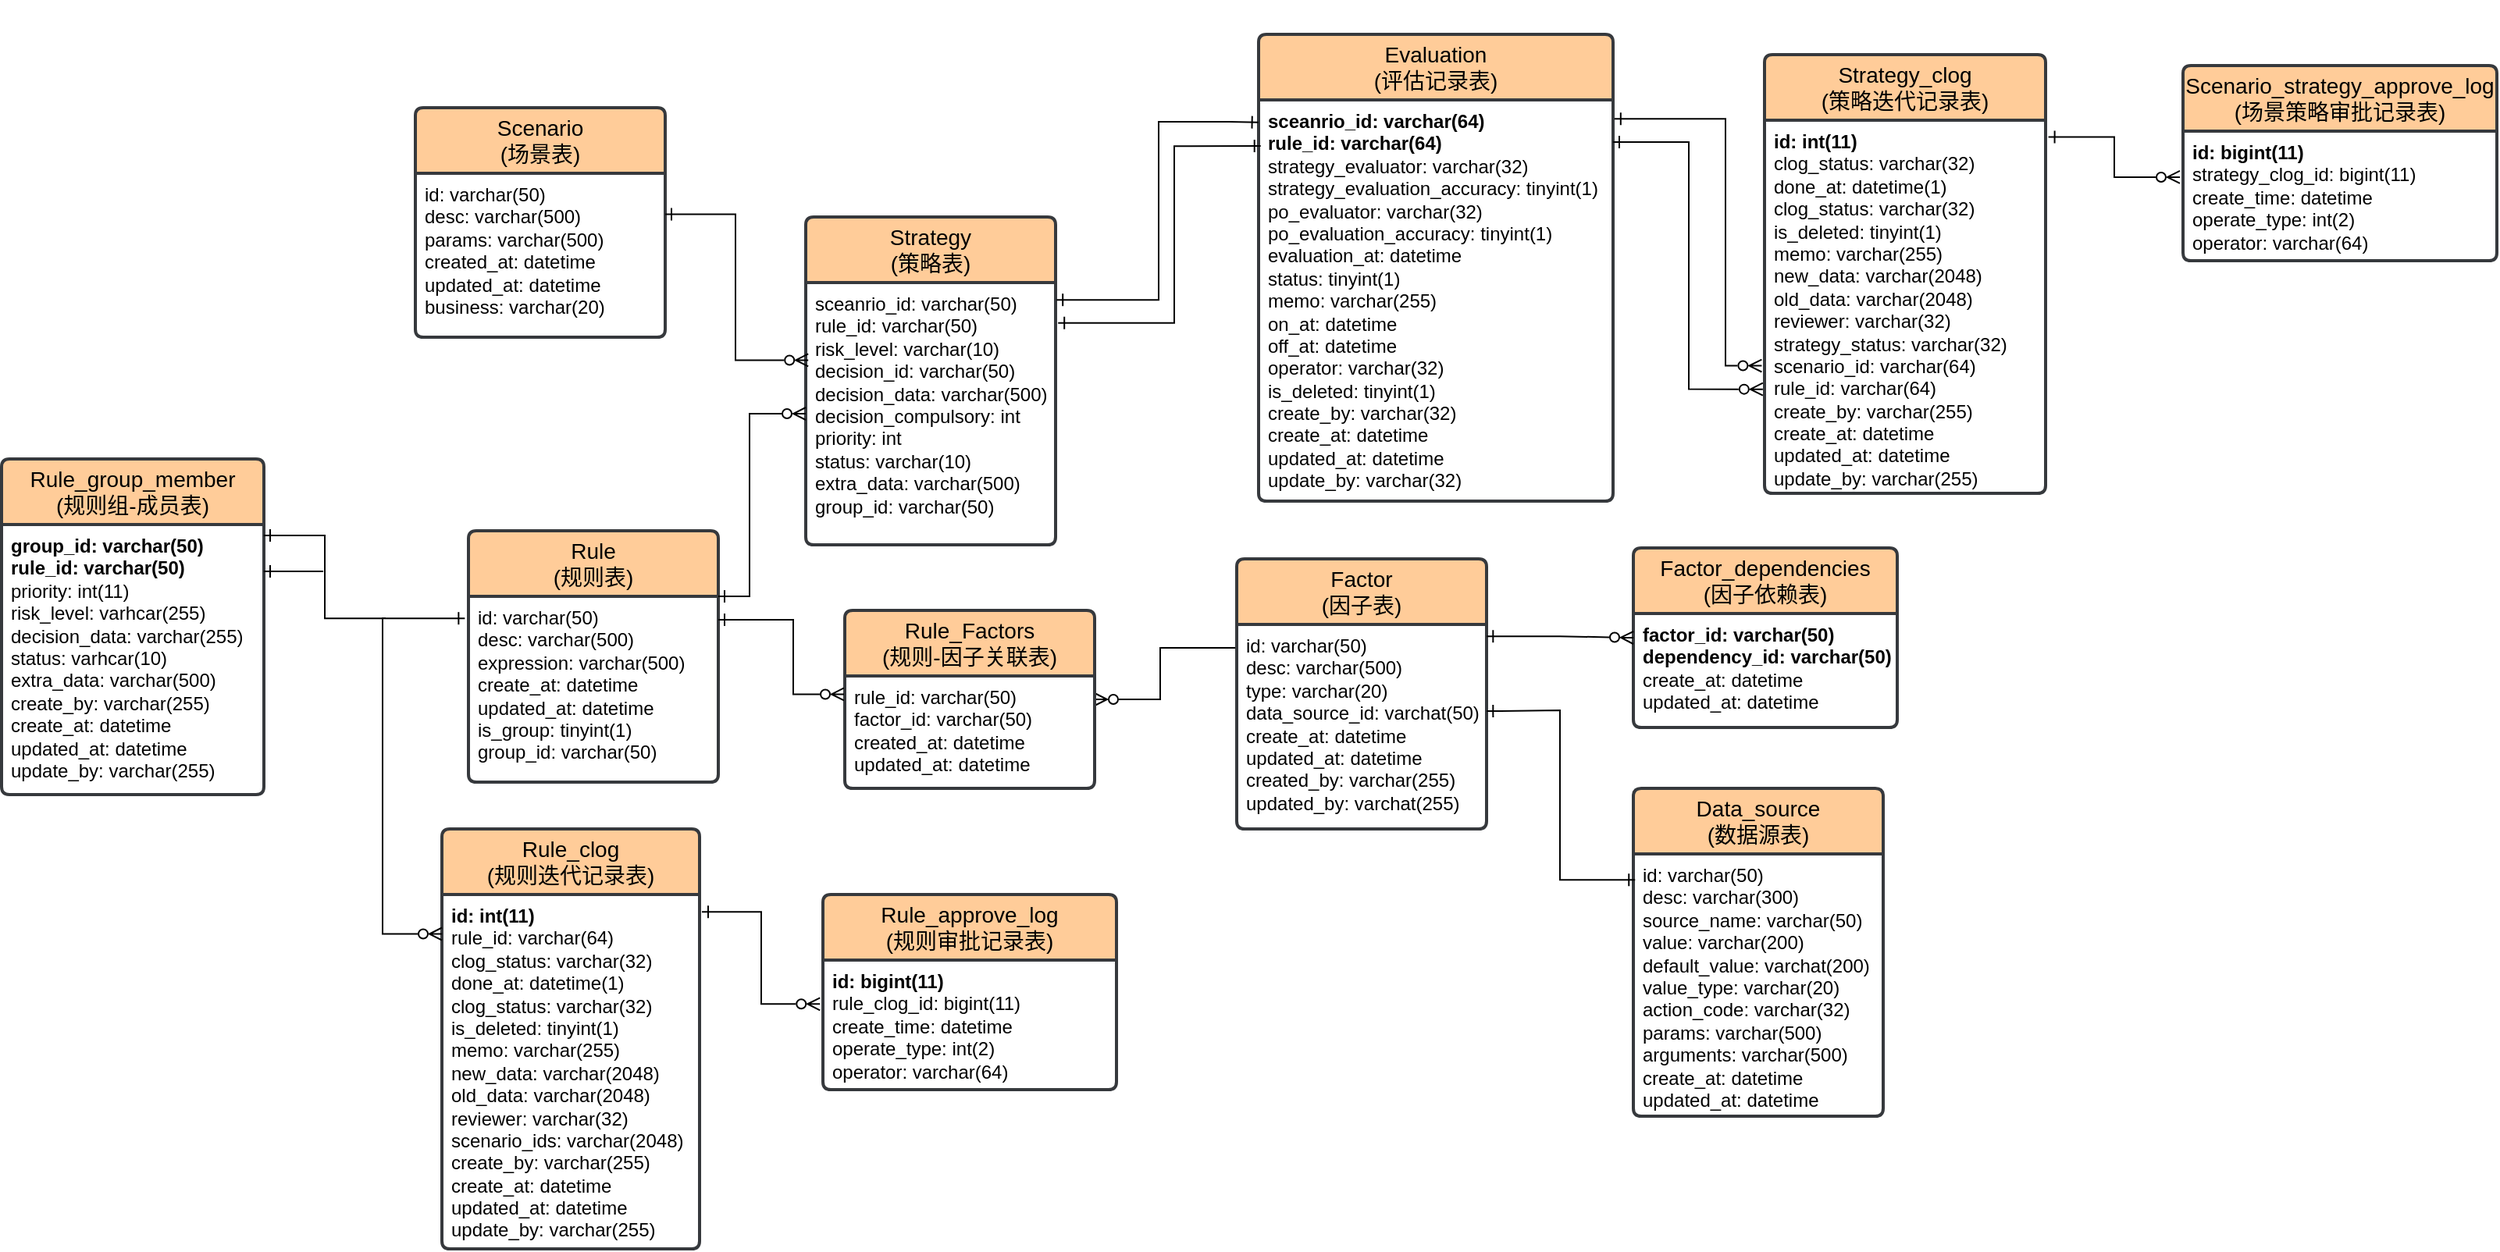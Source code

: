 <mxfile version="21.5.2" type="github">
  <diagram name="第 1 页" id="a18DruDm0TRNhdCPV3xA">
    <mxGraphModel dx="3403" dy="6515" grid="0" gridSize="10" guides="1" tooltips="1" connect="1" arrows="1" fold="1" page="0" pageScale="1" pageWidth="1400" pageHeight="850" background="#ffffff" math="0" shadow="0">
      <root>
        <mxCell id="0" />
        <mxCell id="1" parent="0" />
        <mxCell id="AUQyKbj-w9_trJPsVVmh-1" value="Rule&lt;br&gt;(规则表)" style="swimlane;childLayout=stackLayout;horizontal=1;startSize=42;horizontalStack=0;rounded=1;fontSize=14;fontStyle=0;strokeWidth=2;resizeParent=0;resizeLast=1;shadow=0;dashed=0;align=center;arcSize=4;whiteSpace=wrap;html=1;fillColor=#ffcc99;strokeColor=#36393d;" vertex="1" parent="1">
          <mxGeometry x="-174" y="-4130" width="160" height="161" as="geometry">
            <mxRectangle x="42" y="189" width="64" height="42" as="alternateBounds" />
          </mxGeometry>
        </mxCell>
        <mxCell id="AUQyKbj-w9_trJPsVVmh-2" value="id: varchar(50)&lt;br&gt;desc: varchar(500)&lt;br&gt;expression: varchar(500)&lt;br&gt;create_at: datetime&lt;br&gt;updated_at: datetime&lt;br&gt;is_group: tinyint(1)&lt;br&gt;group_id: varchar(50)" style="align=left;strokeColor=none;fillColor=none;spacingLeft=4;fontSize=12;verticalAlign=top;resizable=0;rotatable=0;part=1;html=1;" vertex="1" parent="AUQyKbj-w9_trJPsVVmh-1">
          <mxGeometry y="42" width="160" height="119" as="geometry" />
        </mxCell>
        <mxCell id="AUQyKbj-w9_trJPsVVmh-3" style="edgeStyle=orthogonalEdgeStyle;rounded=0;orthogonalLoop=1;jettySize=auto;html=1;exitX=0.5;exitY=1;exitDx=0;exitDy=0;" edge="1" parent="AUQyKbj-w9_trJPsVVmh-1" source="AUQyKbj-w9_trJPsVVmh-2" target="AUQyKbj-w9_trJPsVVmh-2">
          <mxGeometry relative="1" as="geometry" />
        </mxCell>
        <mxCell id="AUQyKbj-w9_trJPsVVmh-4" value="Scenario&lt;br&gt;(场景表)" style="swimlane;childLayout=stackLayout;horizontal=1;startSize=42;horizontalStack=0;rounded=1;fontSize=14;fontStyle=0;strokeWidth=2;resizeParent=0;resizeLast=1;shadow=0;dashed=0;align=center;arcSize=4;whiteSpace=wrap;html=1;fillColor=#ffcc99;strokeColor=#36393d;" vertex="1" parent="1">
          <mxGeometry x="-208" y="-4401" width="160" height="147" as="geometry" />
        </mxCell>
        <mxCell id="AUQyKbj-w9_trJPsVVmh-5" value="id: varchar(50)&lt;br&gt;desc: varchar(500)&lt;br&gt;params: varchar(500)&lt;br&gt;created_at: datetime&lt;br&gt;updated_at: datetime&lt;br&gt;business: varchar(20)" style="align=left;strokeColor=none;fillColor=none;spacingLeft=4;fontSize=12;verticalAlign=top;resizable=0;rotatable=0;part=1;html=1;" vertex="1" parent="AUQyKbj-w9_trJPsVVmh-4">
          <mxGeometry y="42" width="160" height="105" as="geometry" />
        </mxCell>
        <mxCell id="AUQyKbj-w9_trJPsVVmh-6" style="edgeStyle=orthogonalEdgeStyle;rounded=0;orthogonalLoop=1;jettySize=auto;html=1;exitX=0.5;exitY=1;exitDx=0;exitDy=0;" edge="1" parent="AUQyKbj-w9_trJPsVVmh-4" source="AUQyKbj-w9_trJPsVVmh-5" target="AUQyKbj-w9_trJPsVVmh-5">
          <mxGeometry relative="1" as="geometry" />
        </mxCell>
        <mxCell id="AUQyKbj-w9_trJPsVVmh-7" value="Factor&lt;br&gt;(因子表)" style="swimlane;childLayout=stackLayout;horizontal=1;startSize=42;horizontalStack=0;rounded=1;fontSize=14;fontStyle=0;strokeWidth=2;resizeParent=0;resizeLast=1;shadow=0;dashed=0;align=center;arcSize=4;whiteSpace=wrap;html=1;fillColor=#ffcc99;strokeColor=#36393d;" vertex="1" parent="1">
          <mxGeometry x="318" y="-4112" width="160" height="173" as="geometry">
            <mxRectangle x="42" y="189" width="64" height="42" as="alternateBounds" />
          </mxGeometry>
        </mxCell>
        <mxCell id="AUQyKbj-w9_trJPsVVmh-8" value="id: varchar(50)&lt;br&gt;desc: varchar(500)&lt;br&gt;type: varchar(20)&lt;br&gt;data_source_id: varchat(50)&lt;br&gt;create_at: datetime&lt;br&gt;updated_at: datetime&lt;br&gt;created_by: varchar(255)&lt;br&gt;updated_by: varchat(255)" style="align=left;strokeColor=none;fillColor=none;spacingLeft=4;fontSize=12;verticalAlign=top;resizable=0;rotatable=0;part=1;html=1;" vertex="1" parent="AUQyKbj-w9_trJPsVVmh-7">
          <mxGeometry y="42" width="160" height="131" as="geometry" />
        </mxCell>
        <mxCell id="AUQyKbj-w9_trJPsVVmh-9" style="edgeStyle=orthogonalEdgeStyle;rounded=0;orthogonalLoop=1;jettySize=auto;html=1;exitX=0.5;exitY=1;exitDx=0;exitDy=0;" edge="1" parent="AUQyKbj-w9_trJPsVVmh-7" source="AUQyKbj-w9_trJPsVVmh-8" target="AUQyKbj-w9_trJPsVVmh-8">
          <mxGeometry relative="1" as="geometry" />
        </mxCell>
        <mxCell id="AUQyKbj-w9_trJPsVVmh-10" value="Data_source&lt;br&gt;(数据源表)" style="swimlane;childLayout=stackLayout;horizontal=1;startSize=42;horizontalStack=0;rounded=1;fontSize=14;fontStyle=0;strokeWidth=2;resizeParent=0;resizeLast=1;shadow=0;dashed=0;align=center;arcSize=4;whiteSpace=wrap;html=1;fillColor=#ffcc99;strokeColor=#36393d;" vertex="1" parent="1">
          <mxGeometry x="572" y="-3965" width="160" height="210" as="geometry">
            <mxRectangle x="42" y="189" width="64" height="42" as="alternateBounds" />
          </mxGeometry>
        </mxCell>
        <mxCell id="AUQyKbj-w9_trJPsVVmh-11" value="id: varchar(50)&lt;br&gt;desc: varchar(300)&lt;br&gt;source_name: varchar(50)&lt;br&gt;value: varchar(200)&lt;br&gt;default_value: varchat(200)&lt;br&gt;value_type: varchar(20)&lt;br&gt;action_code: varchar(32)&lt;br&gt;params: varchar(500)&lt;br&gt;arguments: varchar(500)&lt;br&gt;create_at: datetime&lt;br&gt;updated_at: datetime" style="align=left;strokeColor=none;fillColor=none;spacingLeft=4;fontSize=12;verticalAlign=top;resizable=0;rotatable=0;part=1;html=1;" vertex="1" parent="AUQyKbj-w9_trJPsVVmh-10">
          <mxGeometry y="42" width="160" height="168" as="geometry" />
        </mxCell>
        <mxCell id="AUQyKbj-w9_trJPsVVmh-12" style="edgeStyle=orthogonalEdgeStyle;rounded=0;orthogonalLoop=1;jettySize=auto;html=1;exitX=0.5;exitY=1;exitDx=0;exitDy=0;" edge="1" parent="AUQyKbj-w9_trJPsVVmh-10" source="AUQyKbj-w9_trJPsVVmh-11" target="AUQyKbj-w9_trJPsVVmh-11">
          <mxGeometry relative="1" as="geometry" />
        </mxCell>
        <mxCell id="AUQyKbj-w9_trJPsVVmh-13" value="Strategy&lt;br&gt;(策略表)" style="swimlane;childLayout=stackLayout;horizontal=1;startSize=42;horizontalStack=0;rounded=1;fontSize=14;fontStyle=0;strokeWidth=2;resizeParent=0;resizeLast=1;shadow=0;dashed=0;align=center;arcSize=4;whiteSpace=wrap;html=1;fillColor=#ffcc99;strokeColor=#36393d;" vertex="1" parent="1">
          <mxGeometry x="42" y="-4331" width="160" height="210" as="geometry">
            <mxRectangle x="42" y="189" width="64" height="42" as="alternateBounds" />
          </mxGeometry>
        </mxCell>
        <mxCell id="AUQyKbj-w9_trJPsVVmh-14" value="sceanrio_id: varchar(50)&lt;br&gt;rule_id: varchar(50)&lt;br&gt;risk_level: varchar(10)&lt;br&gt;decision_id: varchar(50)&lt;br&gt;decision_data: varchar(500)&lt;br&gt;decision_compulsory: int&lt;br&gt;priority: int&lt;br&gt;status: varchar(10)&lt;br&gt;extra_data: varchar(500)&lt;br&gt;group_id: varchar(50)" style="align=left;strokeColor=none;fillColor=none;spacingLeft=4;fontSize=12;verticalAlign=top;resizable=0;rotatable=0;part=1;html=1;" vertex="1" parent="AUQyKbj-w9_trJPsVVmh-13">
          <mxGeometry y="42" width="160" height="168" as="geometry" />
        </mxCell>
        <mxCell id="AUQyKbj-w9_trJPsVVmh-15" style="edgeStyle=orthogonalEdgeStyle;rounded=0;orthogonalLoop=1;jettySize=auto;html=1;exitX=0.5;exitY=1;exitDx=0;exitDy=0;" edge="1" parent="AUQyKbj-w9_trJPsVVmh-13" source="AUQyKbj-w9_trJPsVVmh-14" target="AUQyKbj-w9_trJPsVVmh-14">
          <mxGeometry relative="1" as="geometry" />
        </mxCell>
        <mxCell id="AUQyKbj-w9_trJPsVVmh-16" style="rounded=0;orthogonalLoop=1;jettySize=auto;html=1;exitX=1;exitY=0;exitDx=0;exitDy=0;entryX=0;entryY=0.5;entryDx=0;entryDy=0;startArrow=ERone;startFill=0;endArrow=ERzeroToMany;endFill=0;edgeStyle=orthogonalEdgeStyle;" edge="1" parent="1" source="AUQyKbj-w9_trJPsVVmh-2" target="AUQyKbj-w9_trJPsVVmh-14">
          <mxGeometry relative="1" as="geometry">
            <Array as="points">
              <mxPoint x="6" y="-4088" />
              <mxPoint x="6" y="-4205" />
            </Array>
          </mxGeometry>
        </mxCell>
        <mxCell id="AUQyKbj-w9_trJPsVVmh-17" style="rounded=0;orthogonalLoop=1;jettySize=auto;html=1;exitX=1;exitY=0.25;exitDx=0;exitDy=0;entryX=0.01;entryY=0.296;entryDx=0;entryDy=0;entryPerimeter=0;startArrow=ERone;startFill=0;endArrow=ERzeroToMany;endFill=0;edgeStyle=orthogonalEdgeStyle;" edge="1" parent="1" source="AUQyKbj-w9_trJPsVVmh-5" target="AUQyKbj-w9_trJPsVVmh-14">
          <mxGeometry relative="1" as="geometry" />
        </mxCell>
        <mxCell id="AUQyKbj-w9_trJPsVVmh-18" style="rounded=0;orthogonalLoop=1;jettySize=auto;html=1;startArrow=ERzeroToMany;startFill=0;endArrow=none;endFill=0;edgeStyle=orthogonalEdgeStyle;" edge="1" parent="1" source="AUQyKbj-w9_trJPsVVmh-19">
          <mxGeometry relative="1" as="geometry">
            <mxPoint x="317" y="-4055" as="targetPoint" />
            <Array as="points">
              <mxPoint x="269" y="-4022" />
              <mxPoint x="269" y="-4055" />
            </Array>
          </mxGeometry>
        </mxCell>
        <mxCell id="AUQyKbj-w9_trJPsVVmh-19" value="Rule_Factors&lt;br&gt;(规则-因子关联表)" style="swimlane;childLayout=stackLayout;horizontal=1;startSize=42;horizontalStack=0;rounded=1;fontSize=14;fontStyle=0;strokeWidth=2;resizeParent=0;resizeLast=1;shadow=0;dashed=0;align=center;arcSize=4;whiteSpace=wrap;html=1;fillColor=#ffcc99;strokeColor=#36393d;" vertex="1" parent="1">
          <mxGeometry x="67" y="-4079" width="160" height="114" as="geometry" />
        </mxCell>
        <mxCell id="AUQyKbj-w9_trJPsVVmh-20" value="rule_id: varchar(50)&lt;br&gt;factor_id: varchar(50)&lt;br&gt;created_at: datetime&lt;br&gt;updated_at: datetime" style="align=left;strokeColor=none;fillColor=none;spacingLeft=4;fontSize=12;verticalAlign=top;resizable=0;rotatable=0;part=1;html=1;" vertex="1" parent="AUQyKbj-w9_trJPsVVmh-19">
          <mxGeometry y="42" width="160" height="72" as="geometry" />
        </mxCell>
        <mxCell id="AUQyKbj-w9_trJPsVVmh-21" style="edgeStyle=orthogonalEdgeStyle;rounded=0;orthogonalLoop=1;jettySize=auto;html=1;exitX=0.5;exitY=1;exitDx=0;exitDy=0;" edge="1" parent="AUQyKbj-w9_trJPsVVmh-19" source="AUQyKbj-w9_trJPsVVmh-20" target="AUQyKbj-w9_trJPsVVmh-20">
          <mxGeometry relative="1" as="geometry" />
        </mxCell>
        <mxCell id="AUQyKbj-w9_trJPsVVmh-22" style="edgeStyle=orthogonalEdgeStyle;rounded=0;orthogonalLoop=1;jettySize=auto;html=1;entryX=-0.003;entryY=0.163;entryDx=0;entryDy=0;entryPerimeter=0;endArrow=ERzeroToMany;endFill=0;startArrow=ERone;startFill=0;" edge="1" parent="1" source="AUQyKbj-w9_trJPsVVmh-2" target="AUQyKbj-w9_trJPsVVmh-20">
          <mxGeometry relative="1" as="geometry">
            <Array as="points">
              <mxPoint x="34" y="-4073" />
              <mxPoint x="34" y="-4025" />
            </Array>
          </mxGeometry>
        </mxCell>
        <mxCell id="AUQyKbj-w9_trJPsVVmh-23" style="edgeStyle=orthogonalEdgeStyle;rounded=0;orthogonalLoop=1;jettySize=auto;html=1;exitX=0.5;exitY=1;exitDx=0;exitDy=0;" edge="1" parent="1">
          <mxGeometry relative="1" as="geometry">
            <mxPoint x="-128" y="-4448" as="sourcePoint" />
            <mxPoint x="-128" y="-4448" as="targetPoint" />
          </mxGeometry>
        </mxCell>
        <mxCell id="AUQyKbj-w9_trJPsVVmh-24" style="edgeStyle=orthogonalEdgeStyle;rounded=0;orthogonalLoop=1;jettySize=auto;html=1;exitX=0.5;exitY=1;exitDx=0;exitDy=0;" edge="1" parent="1">
          <mxGeometry relative="1" as="geometry">
            <mxPoint x="-389" y="-4193" as="sourcePoint" />
            <mxPoint x="-389" y="-4193" as="targetPoint" />
          </mxGeometry>
        </mxCell>
        <mxCell id="AUQyKbj-w9_trJPsVVmh-25" value="Evaluation&lt;br&gt;(评估记录表)" style="swimlane;childLayout=stackLayout;horizontal=1;startSize=42;horizontalStack=0;rounded=1;fontSize=14;fontStyle=0;strokeWidth=2;resizeParent=0;resizeLast=1;shadow=0;dashed=0;align=center;arcSize=4;whiteSpace=wrap;html=1;fillColor=#ffcc99;strokeColor=#36393d;" vertex="1" parent="1">
          <mxGeometry x="332" y="-4448" width="227" height="299" as="geometry" />
        </mxCell>
        <mxCell id="AUQyKbj-w9_trJPsVVmh-26" value="&lt;b&gt;sceanrio_id: varchar(64)&lt;br&gt;rule_id: varchar(64)&lt;br&gt;&lt;/b&gt;strategy_evaluator: varchar(32)&lt;br&gt;strategy_evaluation_accuracy: tinyint(1)&lt;br&gt;po_evaluator: varchar(32)&lt;br&gt;po_evaluation_accuracy: tinyint(1)&lt;br&gt;evaluation_at: datetime&lt;br&gt;status: tinyint(1)&lt;br&gt;memo: varchar(255)&lt;br&gt;on_at: datetime&lt;br&gt;off_at: datetime&lt;br&gt;operator: varchar(32)&lt;br&gt;is_deleted: tinyint(1)&lt;br&gt;create_by: varchar(32)&lt;br style=&quot;border-color: var(--border-color);&quot;&gt;create_at: datetime&lt;br style=&quot;border-color: var(--border-color);&quot;&gt;updated_at: datetime&lt;br style=&quot;border-color: var(--border-color);&quot;&gt;update_by: varchar(32)" style="align=left;strokeColor=none;fillColor=none;spacingLeft=4;fontSize=12;verticalAlign=top;resizable=0;rotatable=0;part=1;html=1;" vertex="1" parent="AUQyKbj-w9_trJPsVVmh-25">
          <mxGeometry y="42" width="227" height="257" as="geometry" />
        </mxCell>
        <mxCell id="AUQyKbj-w9_trJPsVVmh-27" style="edgeStyle=orthogonalEdgeStyle;rounded=0;orthogonalLoop=1;jettySize=auto;html=1;exitX=0.5;exitY=1;exitDx=0;exitDy=0;" edge="1" parent="AUQyKbj-w9_trJPsVVmh-25" source="AUQyKbj-w9_trJPsVVmh-26" target="AUQyKbj-w9_trJPsVVmh-26">
          <mxGeometry relative="1" as="geometry" />
        </mxCell>
        <mxCell id="AUQyKbj-w9_trJPsVVmh-28" value="Factor_dependencies&lt;br&gt;(因子依赖表)" style="swimlane;childLayout=stackLayout;horizontal=1;startSize=42;horizontalStack=0;rounded=1;fontSize=14;fontStyle=0;strokeWidth=2;resizeParent=0;resizeLast=1;shadow=0;dashed=0;align=center;arcSize=4;whiteSpace=wrap;html=1;fillColor=#ffcc99;strokeColor=#36393d;" vertex="1" parent="1">
          <mxGeometry x="572" y="-4119" width="169" height="115" as="geometry" />
        </mxCell>
        <mxCell id="AUQyKbj-w9_trJPsVVmh-29" value="&lt;b&gt;factor_id: varchar(50)&lt;br&gt;dependency_id: varchar(50)&lt;/b&gt;&lt;br&gt;create_at: datetime&lt;br&gt;updated_at: datetime" style="align=left;strokeColor=none;fillColor=none;spacingLeft=4;fontSize=12;verticalAlign=top;resizable=0;rotatable=0;part=1;html=1;" vertex="1" parent="AUQyKbj-w9_trJPsVVmh-28">
          <mxGeometry y="42" width="169" height="73" as="geometry" />
        </mxCell>
        <mxCell id="AUQyKbj-w9_trJPsVVmh-30" style="edgeStyle=orthogonalEdgeStyle;rounded=0;orthogonalLoop=1;jettySize=auto;html=1;exitX=0.5;exitY=1;exitDx=0;exitDy=0;" edge="1" parent="AUQyKbj-w9_trJPsVVmh-28" source="AUQyKbj-w9_trJPsVVmh-29" target="AUQyKbj-w9_trJPsVVmh-29">
          <mxGeometry relative="1" as="geometry" />
        </mxCell>
        <mxCell id="AUQyKbj-w9_trJPsVVmh-31" style="edgeStyle=orthogonalEdgeStyle;rounded=0;orthogonalLoop=1;jettySize=auto;html=1;exitX=0.5;exitY=1;exitDx=0;exitDy=0;" edge="1" parent="1">
          <mxGeometry relative="1" as="geometry">
            <mxPoint x="964" y="-4455" as="sourcePoint" />
            <mxPoint x="964" y="-4455" as="targetPoint" />
          </mxGeometry>
        </mxCell>
        <mxCell id="AUQyKbj-w9_trJPsVVmh-35" value="Rule_approve_log&lt;br&gt;(规则审批记录表)" style="swimlane;childLayout=stackLayout;horizontal=1;startSize=42;horizontalStack=0;rounded=1;fontSize=14;fontStyle=0;strokeWidth=2;resizeParent=0;resizeLast=1;shadow=0;dashed=0;align=center;arcSize=4;whiteSpace=wrap;html=1;fillColor=#ffcc99;strokeColor=#36393d;" vertex="1" parent="1">
          <mxGeometry x="53" y="-3897" width="188" height="125" as="geometry" />
        </mxCell>
        <mxCell id="AUQyKbj-w9_trJPsVVmh-36" value="&lt;b&gt;id: bigint(11)&lt;br&gt;&lt;/b&gt;rule_clog_id: bigint(11)&lt;br&gt;create_time: datetime&lt;br&gt;operate_type: int(2)&lt;br&gt;operator: varchar(64)" style="align=left;strokeColor=none;fillColor=none;spacingLeft=4;fontSize=12;verticalAlign=top;resizable=0;rotatable=0;part=1;html=1;" vertex="1" parent="AUQyKbj-w9_trJPsVVmh-35">
          <mxGeometry y="42" width="188" height="83" as="geometry" />
        </mxCell>
        <mxCell id="AUQyKbj-w9_trJPsVVmh-37" style="edgeStyle=orthogonalEdgeStyle;rounded=0;orthogonalLoop=1;jettySize=auto;html=1;exitX=0.5;exitY=1;exitDx=0;exitDy=0;" edge="1" parent="AUQyKbj-w9_trJPsVVmh-35" source="AUQyKbj-w9_trJPsVVmh-36" target="AUQyKbj-w9_trJPsVVmh-36">
          <mxGeometry relative="1" as="geometry" />
        </mxCell>
        <mxCell id="AUQyKbj-w9_trJPsVVmh-38" value="Rule_clog&lt;br&gt;(规则迭代记录表)" style="swimlane;childLayout=stackLayout;horizontal=1;startSize=42;horizontalStack=0;rounded=1;fontSize=14;fontStyle=0;strokeWidth=2;resizeParent=0;resizeLast=1;shadow=0;dashed=0;align=center;arcSize=4;whiteSpace=wrap;html=1;fillColor=#ffcc99;strokeColor=#36393d;" vertex="1" parent="1">
          <mxGeometry x="-191" y="-3939" width="165" height="269" as="geometry" />
        </mxCell>
        <mxCell id="AUQyKbj-w9_trJPsVVmh-39" value="&lt;b&gt;id: int(11)&lt;br&gt;&lt;/b&gt;rule_id: varchar(64)&lt;br style=&quot;border-color: var(--border-color);&quot;&gt;clog_status: varchar(32)&lt;br&gt;done_at: datetime(1)&lt;br&gt;clog_status: varchar(32)&lt;br&gt;is_deleted: tinyint(1)&lt;br&gt;memo: varchar(255)&lt;br&gt;new_data: varchar(2048)&lt;br&gt;old_data: varchar(2048)&lt;br&gt;reviewer: varchar(32)&lt;br&gt;scenario_ids: varchar(2048)&lt;br&gt;create_by: varchar(255)&lt;br style=&quot;border-color: var(--border-color);&quot;&gt;create_at: datetime&lt;br style=&quot;border-color: var(--border-color);&quot;&gt;updated_at: datetime&lt;br style=&quot;border-color: var(--border-color);&quot;&gt;update_by: varchar(255)" style="align=left;strokeColor=none;fillColor=none;spacingLeft=4;fontSize=12;verticalAlign=top;resizable=0;rotatable=0;part=1;html=1;" vertex="1" parent="AUQyKbj-w9_trJPsVVmh-38">
          <mxGeometry y="42" width="165" height="227" as="geometry" />
        </mxCell>
        <mxCell id="AUQyKbj-w9_trJPsVVmh-40" value="Rule_group_member&lt;br&gt;(规则组-成员表)" style="swimlane;childLayout=stackLayout;horizontal=1;startSize=42;horizontalStack=0;rounded=1;fontSize=14;fontStyle=0;strokeWidth=2;resizeParent=0;resizeLast=1;shadow=0;dashed=0;align=center;arcSize=4;whiteSpace=wrap;html=1;fillColor=#ffcc99;strokeColor=#36393d;" vertex="1" parent="1">
          <mxGeometry x="-473" y="-4176" width="168" height="215" as="geometry" />
        </mxCell>
        <mxCell id="AUQyKbj-w9_trJPsVVmh-41" value="&lt;b&gt;group_id: varchar(50)&lt;/b&gt;&lt;br&gt;&lt;b&gt;rule_id: varchar(50)&lt;br&gt;&lt;/b&gt;priority: int(11)&lt;br&gt;risk_level: varhcar(255)&lt;br&gt;decision_data: varchar(255)&lt;br&gt;status: varhcar(10)&lt;br&gt;extra_data: varchar(500)&lt;br&gt;create_by: varchar(255)&lt;br style=&quot;border-color: var(--border-color);&quot;&gt;create_at: datetime&lt;br style=&quot;border-color: var(--border-color);&quot;&gt;updated_at: datetime&lt;br style=&quot;border-color: var(--border-color);&quot;&gt;update_by: varchar(255)" style="align=left;strokeColor=none;fillColor=none;spacingLeft=4;fontSize=12;verticalAlign=top;resizable=0;rotatable=0;part=1;html=1;" vertex="1" parent="AUQyKbj-w9_trJPsVVmh-40">
          <mxGeometry y="42" width="168" height="173" as="geometry" />
        </mxCell>
        <mxCell id="AUQyKbj-w9_trJPsVVmh-42" style="edgeStyle=orthogonalEdgeStyle;rounded=0;orthogonalLoop=1;jettySize=auto;html=1;exitX=0.5;exitY=1;exitDx=0;exitDy=0;" edge="1" parent="AUQyKbj-w9_trJPsVVmh-40" source="AUQyKbj-w9_trJPsVVmh-41" target="AUQyKbj-w9_trJPsVVmh-41">
          <mxGeometry relative="1" as="geometry" />
        </mxCell>
        <mxCell id="AUQyKbj-w9_trJPsVVmh-43" style="edgeStyle=orthogonalEdgeStyle;rounded=0;orthogonalLoop=1;jettySize=auto;html=1;exitX=0.5;exitY=1;exitDx=0;exitDy=0;" edge="1" parent="1">
          <mxGeometry relative="1" as="geometry">
            <mxPoint x="652.5" y="-4462" as="sourcePoint" />
            <mxPoint x="652.5" y="-4462" as="targetPoint" />
          </mxGeometry>
        </mxCell>
        <mxCell id="AUQyKbj-w9_trJPsVVmh-44" style="edgeStyle=orthogonalEdgeStyle;rounded=0;orthogonalLoop=1;jettySize=auto;html=1;exitX=0.5;exitY=1;exitDx=0;exitDy=0;" edge="1" parent="1">
          <mxGeometry relative="1" as="geometry">
            <mxPoint x="134" y="-4416" as="sourcePoint" />
            <mxPoint x="134" y="-4416" as="targetPoint" />
          </mxGeometry>
        </mxCell>
        <mxCell id="AUQyKbj-w9_trJPsVVmh-45" value="Scenario_strategy_approve_log&lt;br&gt;(场景策略审批记录表)" style="swimlane;childLayout=stackLayout;horizontal=1;startSize=42;horizontalStack=0;rounded=1;fontSize=14;fontStyle=0;strokeWidth=2;resizeParent=0;resizeLast=1;shadow=0;dashed=0;align=center;arcSize=4;whiteSpace=wrap;html=1;fillColor=#ffcc99;strokeColor=#36393d;" vertex="1" parent="1">
          <mxGeometry x="924" y="-4428" width="201" height="125" as="geometry">
            <mxRectangle x="1859" y="812" width="230" height="46" as="alternateBounds" />
          </mxGeometry>
        </mxCell>
        <mxCell id="AUQyKbj-w9_trJPsVVmh-46" value="&lt;b&gt;id: bigint(11)&lt;br&gt;&lt;/b&gt;strategy_clog_id: bigint(11)&lt;br&gt;create_time: datetime&lt;br&gt;operate_type: int(2)&lt;br&gt;operator: varchar(64)" style="align=left;strokeColor=none;fillColor=none;spacingLeft=4;fontSize=12;verticalAlign=top;resizable=0;rotatable=0;part=1;html=1;" vertex="1" parent="AUQyKbj-w9_trJPsVVmh-45">
          <mxGeometry y="42" width="201" height="83" as="geometry" />
        </mxCell>
        <mxCell id="AUQyKbj-w9_trJPsVVmh-47" style="edgeStyle=orthogonalEdgeStyle;rounded=0;orthogonalLoop=1;jettySize=auto;html=1;exitX=0.5;exitY=1;exitDx=0;exitDy=0;" edge="1" parent="AUQyKbj-w9_trJPsVVmh-45" source="AUQyKbj-w9_trJPsVVmh-46" target="AUQyKbj-w9_trJPsVVmh-46">
          <mxGeometry relative="1" as="geometry" />
        </mxCell>
        <mxCell id="AUQyKbj-w9_trJPsVVmh-48" value="Strategy_clog&lt;br&gt;(策略迭代记录表)" style="swimlane;childLayout=stackLayout;horizontal=1;startSize=42;horizontalStack=0;rounded=1;fontSize=14;fontStyle=0;strokeWidth=2;resizeParent=0;resizeLast=1;shadow=0;dashed=0;align=center;arcSize=4;whiteSpace=wrap;html=1;fillColor=#ffcc99;strokeColor=#36393d;" vertex="1" parent="1">
          <mxGeometry x="656" y="-4435" width="180" height="281" as="geometry" />
        </mxCell>
        <mxCell id="AUQyKbj-w9_trJPsVVmh-49" value="&lt;b&gt;id: int(11)&lt;br&gt;&lt;/b&gt;clog_status: varchar(32)&lt;br&gt;done_at: datetime(1)&lt;br&gt;clog_status: varchar(32)&lt;br&gt;is_deleted: tinyint(1)&lt;br&gt;memo: varchar(255)&lt;br&gt;new_data: varchar(2048)&lt;br&gt;old_data: varchar(2048)&lt;br&gt;reviewer: varchar(32)&lt;br&gt;strategy_status: varchar(32)&lt;br style=&quot;border-color: var(--border-color);&quot;&gt;scenario_id: varchar(64)&lt;br&gt;rule_id: varchar(64)&lt;br style=&quot;border-color: var(--border-color);&quot;&gt;create_by: varchar(255)&lt;br style=&quot;border-color: var(--border-color);&quot;&gt;create_at: datetime&lt;br style=&quot;border-color: var(--border-color);&quot;&gt;updated_at: datetime&lt;br style=&quot;border-color: var(--border-color);&quot;&gt;update_by: varchar(255)" style="align=left;strokeColor=none;fillColor=none;spacingLeft=4;fontSize=12;verticalAlign=top;resizable=0;rotatable=0;part=1;html=1;" vertex="1" parent="AUQyKbj-w9_trJPsVVmh-48">
          <mxGeometry y="42" width="180" height="239" as="geometry" />
        </mxCell>
        <mxCell id="AUQyKbj-w9_trJPsVVmh-50" style="edgeStyle=orthogonalEdgeStyle;rounded=0;orthogonalLoop=1;jettySize=auto;html=1;exitX=0.5;exitY=1;exitDx=0;exitDy=0;" edge="1" parent="AUQyKbj-w9_trJPsVVmh-48" source="AUQyKbj-w9_trJPsVVmh-49" target="AUQyKbj-w9_trJPsVVmh-49">
          <mxGeometry relative="1" as="geometry" />
        </mxCell>
        <mxCell id="AUQyKbj-w9_trJPsVVmh-51" style="edgeStyle=orthogonalEdgeStyle;rounded=0;orthogonalLoop=1;jettySize=auto;html=1;entryX=-0.027;entryY=0.135;entryDx=0;entryDy=0;endArrow=ERone;endFill=0;startArrow=ERone;startFill=0;entryPerimeter=0;" edge="1" parent="1">
          <mxGeometry relative="1" as="geometry">
            <Array as="points">
              <mxPoint x="-266" y="-4127" />
              <mxPoint x="-266" y="-4074" />
            </Array>
            <mxPoint x="-305" y="-4127" as="sourcePoint" />
            <mxPoint x="-176.32" y="-4073.935" as="targetPoint" />
          </mxGeometry>
        </mxCell>
        <mxCell id="AUQyKbj-w9_trJPsVVmh-52" value="" style="endArrow=none;html=1;rounded=0;startArrow=ERone;startFill=0;" edge="1" parent="1">
          <mxGeometry width="50" height="50" relative="1" as="geometry">
            <mxPoint x="-305" y="-4104" as="sourcePoint" />
            <mxPoint x="-267" y="-4104" as="targetPoint" />
          </mxGeometry>
        </mxCell>
        <mxCell id="AUQyKbj-w9_trJPsVVmh-53" style="edgeStyle=orthogonalEdgeStyle;rounded=0;orthogonalLoop=1;jettySize=auto;html=1;exitX=1.001;exitY=0.424;exitDx=0;exitDy=0;entryX=0.007;entryY=0.099;entryDx=0;entryDy=0;entryPerimeter=0;startArrow=ERone;startFill=0;exitPerimeter=0;endArrow=ERone;endFill=0;" edge="1" parent="1" source="AUQyKbj-w9_trJPsVVmh-8" target="AUQyKbj-w9_trJPsVVmh-11">
          <mxGeometry relative="1" as="geometry">
            <Array as="points">
              <mxPoint x="487" y="-4014" />
              <mxPoint x="525" y="-4015" />
              <mxPoint x="525" y="-4067" />
            </Array>
          </mxGeometry>
        </mxCell>
        <mxCell id="AUQyKbj-w9_trJPsVVmh-54" style="edgeStyle=orthogonalEdgeStyle;rounded=0;orthogonalLoop=1;jettySize=auto;html=1;exitX=0.985;exitY=0.066;exitDx=0;exitDy=0;entryX=-0.014;entryY=0.056;entryDx=0;entryDy=0;entryPerimeter=0;exitPerimeter=0;startArrow=ERone;startFill=0;endArrow=ERone;endFill=0;" edge="1" parent="1">
          <mxGeometry relative="1" as="geometry">
            <mxPoint x="202.6" y="-4277.912" as="sourcePoint" />
            <mxPoint x="331.822" y="-4391.608" as="targetPoint" />
            <Array as="points">
              <mxPoint x="268" y="-4278" />
              <mxPoint x="268" y="-4392" />
              <mxPoint x="313" y="-4392" />
            </Array>
          </mxGeometry>
        </mxCell>
        <mxCell id="AUQyKbj-w9_trJPsVVmh-55" style="edgeStyle=orthogonalEdgeStyle;rounded=0;orthogonalLoop=1;jettySize=auto;html=1;exitX=1.01;exitY=0.154;exitDx=0;exitDy=0;entryX=0.006;entryY=0.115;entryDx=0;entryDy=0;entryPerimeter=0;exitPerimeter=0;startArrow=ERone;startFill=0;endArrow=ERone;endFill=0;" edge="1" parent="1" source="AUQyKbj-w9_trJPsVVmh-14" target="AUQyKbj-w9_trJPsVVmh-26">
          <mxGeometry relative="1" as="geometry">
            <Array as="points">
              <mxPoint x="278" y="-4263" />
              <mxPoint x="278" y="-4376" />
            </Array>
          </mxGeometry>
        </mxCell>
        <mxCell id="AUQyKbj-w9_trJPsVVmh-56" style="edgeStyle=orthogonalEdgeStyle;rounded=0;orthogonalLoop=1;jettySize=auto;html=1;exitX=1.004;exitY=0.047;exitDx=0;exitDy=0;entryX=-0.01;entryY=0.658;entryDx=0;entryDy=0;entryPerimeter=0;exitPerimeter=0;startArrow=ERone;startFill=0;endArrow=ERzeroToMany;endFill=0;" edge="1" parent="1" source="AUQyKbj-w9_trJPsVVmh-26" target="AUQyKbj-w9_trJPsVVmh-49">
          <mxGeometry relative="1" as="geometry">
            <Array as="points">
              <mxPoint x="631" y="-4394" />
              <mxPoint x="631" y="-4236" />
            </Array>
          </mxGeometry>
        </mxCell>
        <mxCell id="AUQyKbj-w9_trJPsVVmh-57" style="edgeStyle=orthogonalEdgeStyle;rounded=0;orthogonalLoop=1;jettySize=auto;html=1;exitX=1;exitY=0.105;exitDx=0;exitDy=0;entryX=-0.006;entryY=0.721;entryDx=0;entryDy=0;entryPerimeter=0;exitPerimeter=0;startArrow=ERone;startFill=0;endArrow=ERzeroToMany;endFill=0;" edge="1" parent="1" source="AUQyKbj-w9_trJPsVVmh-26" target="AUQyKbj-w9_trJPsVVmh-49">
          <mxGeometry relative="1" as="geometry" />
        </mxCell>
        <mxCell id="AUQyKbj-w9_trJPsVVmh-58" style="edgeStyle=orthogonalEdgeStyle;rounded=0;orthogonalLoop=1;jettySize=auto;html=1;exitX=1.01;exitY=0.045;exitDx=0;exitDy=0;entryX=-0.01;entryY=0.355;entryDx=0;entryDy=0;entryPerimeter=0;exitPerimeter=0;startArrow=ERone;startFill=0;endArrow=ERzeroToMany;endFill=0;" edge="1" parent="1" source="AUQyKbj-w9_trJPsVVmh-49" target="AUQyKbj-w9_trJPsVVmh-46">
          <mxGeometry relative="1" as="geometry" />
        </mxCell>
        <mxCell id="AUQyKbj-w9_trJPsVVmh-59" style="edgeStyle=orthogonalEdgeStyle;rounded=0;orthogonalLoop=1;jettySize=auto;html=1;exitX=1.001;exitY=0.058;exitDx=0;exitDy=0;entryX=0;entryY=0.5;entryDx=0;entryDy=0;exitPerimeter=0;startArrow=ERone;startFill=0;endArrow=ERzeroToMany;endFill=0;" edge="1" parent="1" source="AUQyKbj-w9_trJPsVVmh-8" target="AUQyKbj-w9_trJPsVVmh-28">
          <mxGeometry relative="1" as="geometry" />
        </mxCell>
        <mxCell id="AUQyKbj-w9_trJPsVVmh-60" style="edgeStyle=orthogonalEdgeStyle;rounded=0;orthogonalLoop=1;jettySize=auto;html=1;exitX=1.009;exitY=0.049;exitDx=0;exitDy=0;entryX=-0.01;entryY=0.339;entryDx=0;entryDy=0;entryPerimeter=0;exitPerimeter=0;endArrow=ERzeroToMany;endFill=0;startArrow=ERone;startFill=0;" edge="1" parent="1" source="AUQyKbj-w9_trJPsVVmh-39" target="AUQyKbj-w9_trJPsVVmh-36">
          <mxGeometry relative="1" as="geometry" />
        </mxCell>
        <mxCell id="AUQyKbj-w9_trJPsVVmh-61" style="edgeStyle=orthogonalEdgeStyle;rounded=0;orthogonalLoop=1;jettySize=auto;html=1;entryX=0;entryY=0.25;entryDx=0;entryDy=0;endArrow=ERzeroToMany;endFill=0;startArrow=none;startFill=0;" edge="1" parent="1" target="AUQyKbj-w9_trJPsVVmh-38">
          <mxGeometry relative="1" as="geometry">
            <mxPoint x="-227" y="-4074" as="sourcePoint" />
            <Array as="points">
              <mxPoint x="-229" y="-3872" />
            </Array>
          </mxGeometry>
        </mxCell>
      </root>
    </mxGraphModel>
  </diagram>
</mxfile>
